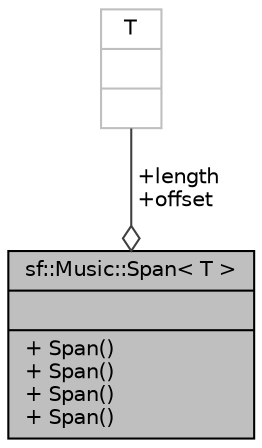 digraph "sf::Music::Span&lt; T &gt;"
{
 // LATEX_PDF_SIZE
  edge [fontname="Helvetica",fontsize="10",labelfontname="Helvetica",labelfontsize="10"];
  node [fontname="Helvetica",fontsize="10",shape=record];
  Node1 [label="{sf::Music::Span\< T \>\n||+ Span()\l+ Span()\l+ Span()\l+ Span()\l}",height=0.2,width=0.4,color="black", fillcolor="grey75", style="filled", fontcolor="black",tooltip="Structure defining a time range using the template type."];
  Node2 -> Node1 [color="grey25",fontsize="10",style="solid",label=" +length\n+offset" ,arrowhead="odiamond",fontname="Helvetica"];
  Node2 [label="{T\n||}",height=0.2,width=0.4,color="grey75", fillcolor="white", style="filled",tooltip=" "];
}
